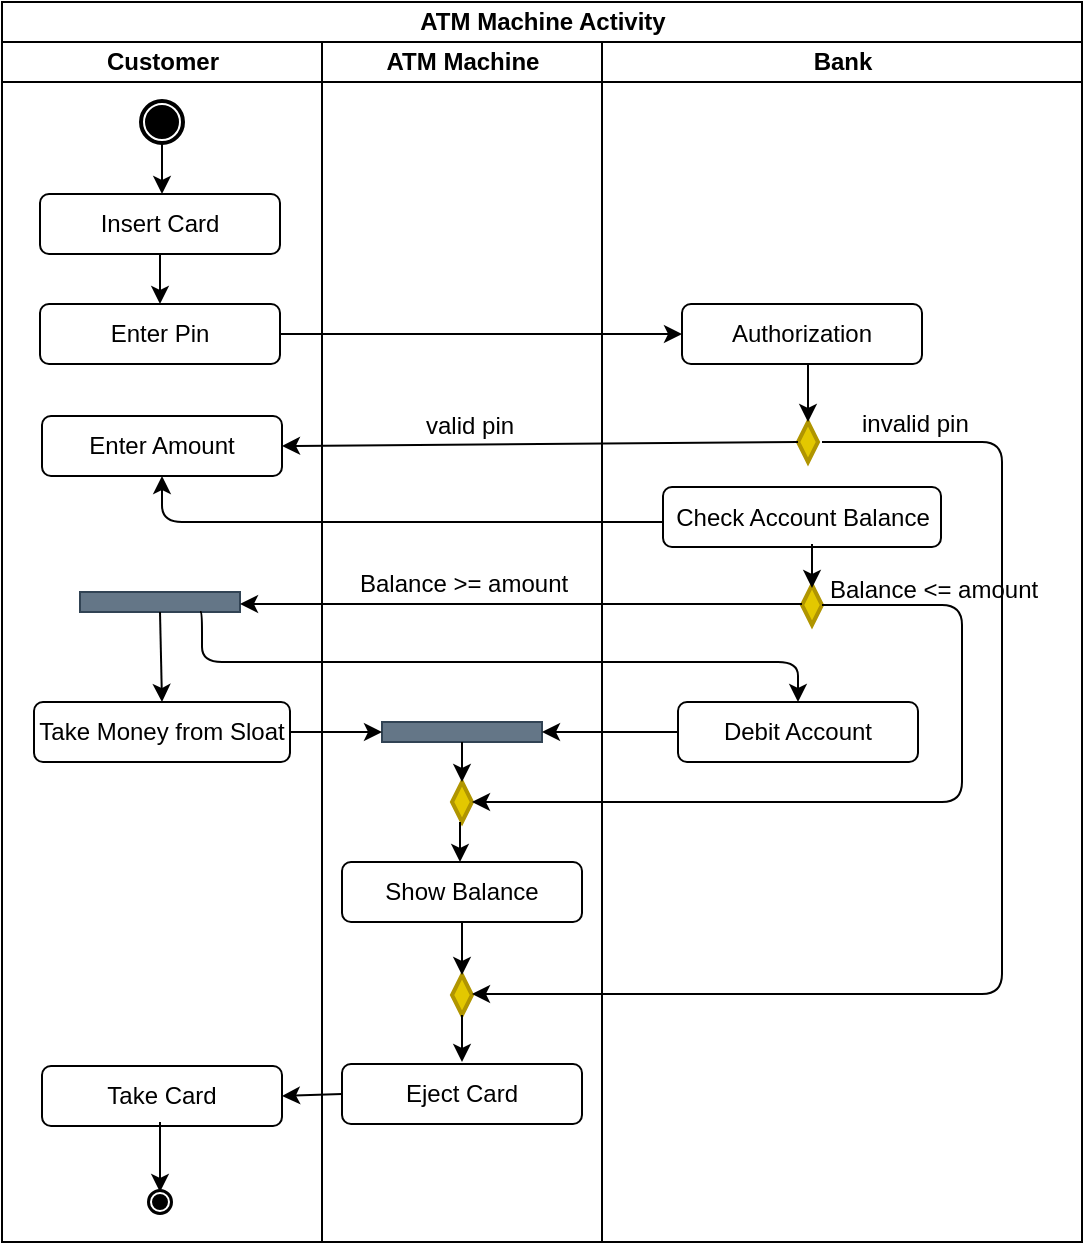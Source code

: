 <mxfile version="10.7.7" type="device"><diagram id="L1EE2OmpmfmaCpyO_oiy" name="Page-1"><mxGraphModel dx="918" dy="546" grid="1" gridSize="10" guides="1" tooltips="1" connect="1" arrows="1" fold="1" page="1" pageScale="1" pageWidth="850" pageHeight="1100" math="0" shadow="0"><root><mxCell id="0"/><mxCell id="1" parent="0"/><mxCell id="OGLMGPKsRZ4vUv2AqLxf-1" value="ATM Machine Activity" style="swimlane;html=1;childLayout=stackLayout;resizeParent=1;resizeParentMax=0;startSize=20;" vertex="1" parent="1"><mxGeometry x="20" y="20" width="540" height="620" as="geometry"/></mxCell><mxCell id="OGLMGPKsRZ4vUv2AqLxf-2" value="Customer" style="swimlane;html=1;startSize=20;" vertex="1" parent="OGLMGPKsRZ4vUv2AqLxf-1"><mxGeometry y="20" width="160" height="600" as="geometry"><mxRectangle y="20" width="70" height="460" as="alternateBounds"/></mxGeometry></mxCell><mxCell id="OGLMGPKsRZ4vUv2AqLxf-13" value="" style="shape=mxgraph.bpmn.shape;html=1;verticalLabelPosition=bottom;labelBackgroundColor=#ffffff;verticalAlign=top;align=center;perimeter=ellipsePerimeter;outlineConnect=0;outline=end;symbol=terminate;" vertex="1" parent="OGLMGPKsRZ4vUv2AqLxf-2"><mxGeometry x="70" y="30" width="20" height="20" as="geometry"/></mxCell><mxCell id="OGLMGPKsRZ4vUv2AqLxf-14" value="" style="endArrow=classic;html=1;entryX=0.5;entryY=0;entryDx=0;entryDy=0;exitX=0.5;exitY=1;exitDx=0;exitDy=0;" edge="1" parent="OGLMGPKsRZ4vUv2AqLxf-2" source="OGLMGPKsRZ4vUv2AqLxf-13"><mxGeometry width="50" height="50" relative="1" as="geometry"><mxPoint x="73" y="50" as="sourcePoint"/><mxPoint x="80" y="76" as="targetPoint"/></mxGeometry></mxCell><mxCell id="OGLMGPKsRZ4vUv2AqLxf-19" value="Insert Card" style="rounded=1;whiteSpace=wrap;html=1;" vertex="1" parent="OGLMGPKsRZ4vUv2AqLxf-2"><mxGeometry x="19" y="76" width="120" height="30" as="geometry"/></mxCell><mxCell id="OGLMGPKsRZ4vUv2AqLxf-20" value="Enter Pin" style="rounded=1;whiteSpace=wrap;html=1;" vertex="1" parent="OGLMGPKsRZ4vUv2AqLxf-2"><mxGeometry x="19" y="131" width="120" height="30" as="geometry"/></mxCell><mxCell id="OGLMGPKsRZ4vUv2AqLxf-27" value="Enter Amount" style="rounded=1;whiteSpace=wrap;html=1;" vertex="1" parent="OGLMGPKsRZ4vUv2AqLxf-2"><mxGeometry x="20" y="187" width="120" height="30" as="geometry"/></mxCell><mxCell id="OGLMGPKsRZ4vUv2AqLxf-25" value="" style="endArrow=classic;html=1;exitX=0.5;exitY=1;exitDx=0;exitDy=0;" edge="1" parent="OGLMGPKsRZ4vUv2AqLxf-2" source="OGLMGPKsRZ4vUv2AqLxf-19"><mxGeometry width="50" height="50" relative="1" as="geometry"><mxPoint x="70" y="106" as="sourcePoint"/><mxPoint x="79" y="131" as="targetPoint"/></mxGeometry></mxCell><mxCell id="OGLMGPKsRZ4vUv2AqLxf-31" value="Take Money from Sloat" style="rounded=1;whiteSpace=wrap;html=1;" vertex="1" parent="OGLMGPKsRZ4vUv2AqLxf-2"><mxGeometry x="16" y="330" width="128" height="30" as="geometry"/></mxCell><mxCell id="OGLMGPKsRZ4vUv2AqLxf-32" value="Take Card" style="rounded=1;whiteSpace=wrap;html=1;" vertex="1" parent="OGLMGPKsRZ4vUv2AqLxf-2"><mxGeometry x="20" y="512" width="120" height="30" as="geometry"/></mxCell><mxCell id="OGLMGPKsRZ4vUv2AqLxf-40" value="" style="rounded=0;whiteSpace=wrap;html=1;fillColor=#647687;strokeColor=#314354;fontColor=#ffffff;" vertex="1" parent="OGLMGPKsRZ4vUv2AqLxf-2"><mxGeometry x="39" y="275" width="80" height="10" as="geometry"/></mxCell><mxCell id="OGLMGPKsRZ4vUv2AqLxf-59" value="" style="edgeStyle=segmentEdgeStyle;endArrow=classic;html=1;entryX=0.5;entryY=1;entryDx=0;entryDy=0;" edge="1" parent="OGLMGPKsRZ4vUv2AqLxf-2" target="OGLMGPKsRZ4vUv2AqLxf-27"><mxGeometry width="50" height="50" relative="1" as="geometry"><mxPoint x="330" y="240" as="sourcePoint"/><mxPoint x="120" y="220" as="targetPoint"/><Array as="points"><mxPoint x="80" y="240"/></Array></mxGeometry></mxCell><mxCell id="OGLMGPKsRZ4vUv2AqLxf-70" value="" style="endArrow=classic;html=1;entryX=0.5;entryY=0;entryDx=0;entryDy=0;exitX=0.5;exitY=1;exitDx=0;exitDy=0;" edge="1" parent="OGLMGPKsRZ4vUv2AqLxf-2" source="OGLMGPKsRZ4vUv2AqLxf-40" target="OGLMGPKsRZ4vUv2AqLxf-31"><mxGeometry width="50" height="50" relative="1" as="geometry"><mxPoint x="74" y="290" as="sourcePoint"/><mxPoint x="74" y="330" as="targetPoint"/></mxGeometry></mxCell><mxCell id="OGLMGPKsRZ4vUv2AqLxf-74" value="" style="shape=mxgraph.bpmn.shape;html=1;verticalLabelPosition=bottom;labelBackgroundColor=#ffffff;verticalAlign=top;align=center;perimeter=ellipsePerimeter;outlineConnect=0;outline=end;symbol=terminate;" vertex="1" parent="OGLMGPKsRZ4vUv2AqLxf-2"><mxGeometry x="74" y="575" width="10" height="10" as="geometry"/></mxCell><mxCell id="OGLMGPKsRZ4vUv2AqLxf-3" value="ATM Machine" style="swimlane;html=1;startSize=20;" vertex="1" parent="OGLMGPKsRZ4vUv2AqLxf-1"><mxGeometry x="160" y="20" width="140" height="600" as="geometry"/></mxCell><mxCell id="OGLMGPKsRZ4vUv2AqLxf-34" value="Show Balance" style="rounded=1;whiteSpace=wrap;html=1;" vertex="1" parent="OGLMGPKsRZ4vUv2AqLxf-3"><mxGeometry x="10" y="410" width="120" height="30" as="geometry"/></mxCell><mxCell id="OGLMGPKsRZ4vUv2AqLxf-35" value="Eject Card" style="rounded=1;whiteSpace=wrap;html=1;" vertex="1" parent="OGLMGPKsRZ4vUv2AqLxf-3"><mxGeometry x="10" y="511" width="120" height="30" as="geometry"/></mxCell><mxCell id="OGLMGPKsRZ4vUv2AqLxf-41" value="" style="rounded=0;whiteSpace=wrap;html=1;fillColor=#647687;strokeColor=#314354;fontColor=#ffffff;" vertex="1" parent="OGLMGPKsRZ4vUv2AqLxf-3"><mxGeometry x="30" y="340" width="80" height="10" as="geometry"/></mxCell><mxCell id="OGLMGPKsRZ4vUv2AqLxf-42" value="" style="strokeWidth=2;html=1;shape=mxgraph.flowchart.decision;whiteSpace=wrap;fillColor=#e3c800;strokeColor=#B09500;fontColor=#ffffff;" vertex="1" parent="OGLMGPKsRZ4vUv2AqLxf-3"><mxGeometry x="65" y="466.5" width="10" height="20" as="geometry"/></mxCell><mxCell id="OGLMGPKsRZ4vUv2AqLxf-52" value="" style="endArrow=classic;html=1;entryX=0.5;entryY=0;entryDx=0;entryDy=0;entryPerimeter=0;exitX=0.5;exitY=1;exitDx=0;exitDy=0;" edge="1" parent="OGLMGPKsRZ4vUv2AqLxf-3" source="OGLMGPKsRZ4vUv2AqLxf-34" target="OGLMGPKsRZ4vUv2AqLxf-42"><mxGeometry width="50" height="50" relative="1" as="geometry"><mxPoint x="255" y="261" as="sourcePoint"/><mxPoint x="255" y="283" as="targetPoint"/></mxGeometry></mxCell><mxCell id="OGLMGPKsRZ4vUv2AqLxf-66" value="" style="strokeWidth=2;html=1;shape=mxgraph.flowchart.decision;whiteSpace=wrap;fillColor=#e3c800;strokeColor=#B09500;fontColor=#ffffff;" vertex="1" parent="OGLMGPKsRZ4vUv2AqLxf-3"><mxGeometry x="65" y="370" width="10" height="20" as="geometry"/></mxCell><mxCell id="OGLMGPKsRZ4vUv2AqLxf-4" value="Bank" style="swimlane;html=1;startSize=20;" vertex="1" parent="OGLMGPKsRZ4vUv2AqLxf-1"><mxGeometry x="300" y="20" width="240" height="600" as="geometry"><mxRectangle x="240" y="20" width="70" height="460" as="alternateBounds"/></mxGeometry></mxCell><mxCell id="OGLMGPKsRZ4vUv2AqLxf-29" value="Authorization" style="rounded=1;whiteSpace=wrap;html=1;" vertex="1" parent="OGLMGPKsRZ4vUv2AqLxf-4"><mxGeometry x="40" y="131" width="120" height="30" as="geometry"/></mxCell><mxCell id="OGLMGPKsRZ4vUv2AqLxf-36" value="Check Account Balance" style="rounded=1;whiteSpace=wrap;html=1;" vertex="1" parent="OGLMGPKsRZ4vUv2AqLxf-4"><mxGeometry x="30.5" y="222.5" width="139" height="30" as="geometry"/></mxCell><mxCell id="OGLMGPKsRZ4vUv2AqLxf-37" value="Debit Account" style="rounded=1;whiteSpace=wrap;html=1;" vertex="1" parent="OGLMGPKsRZ4vUv2AqLxf-4"><mxGeometry x="38" y="330" width="120" height="30" as="geometry"/></mxCell><mxCell id="OGLMGPKsRZ4vUv2AqLxf-43" value="" style="strokeWidth=2;html=1;shape=mxgraph.flowchart.decision;whiteSpace=wrap;fillColor=#e3c800;strokeColor=#B09500;fontColor=#ffffff;" vertex="1" parent="OGLMGPKsRZ4vUv2AqLxf-4"><mxGeometry x="98" y="190" width="10" height="20" as="geometry"/></mxCell><mxCell id="OGLMGPKsRZ4vUv2AqLxf-44" value="" style="strokeWidth=2;html=1;shape=mxgraph.flowchart.decision;whiteSpace=wrap;fillColor=#e3c800;strokeColor=#B09500;fontColor=#ffffff;" vertex="1" parent="OGLMGPKsRZ4vUv2AqLxf-4"><mxGeometry x="100" y="271.5" width="10" height="20" as="geometry"/></mxCell><mxCell id="OGLMGPKsRZ4vUv2AqLxf-46" value="" style="endArrow=classic;html=1;entryX=0.5;entryY=0;entryDx=0;entryDy=0;entryPerimeter=0;" edge="1" parent="OGLMGPKsRZ4vUv2AqLxf-4" target="OGLMGPKsRZ4vUv2AqLxf-43"><mxGeometry width="50" height="50" relative="1" as="geometry"><mxPoint x="103" y="161" as="sourcePoint"/><mxPoint x="100" y="180" as="targetPoint"/></mxGeometry></mxCell><mxCell id="OGLMGPKsRZ4vUv2AqLxf-58" value="" style="edgeStyle=segmentEdgeStyle;endArrow=classic;html=1;" edge="1" parent="OGLMGPKsRZ4vUv2AqLxf-4"><mxGeometry width="50" height="50" relative="1" as="geometry"><mxPoint x="110" y="200" as="sourcePoint"/><mxPoint x="-65" y="476" as="targetPoint"/><Array as="points"><mxPoint x="200" y="200"/><mxPoint x="200" y="476"/></Array></mxGeometry></mxCell><mxCell id="OGLMGPKsRZ4vUv2AqLxf-77" value="invalid pin&lt;br&gt;" style="text;html=1;resizable=0;points=[];autosize=1;align=left;verticalAlign=top;spacingTop=-4;" vertex="1" parent="OGLMGPKsRZ4vUv2AqLxf-4"><mxGeometry x="128" y="181" width="70" height="20" as="geometry"/></mxCell><mxCell id="OGLMGPKsRZ4vUv2AqLxf-30" value="" style="endArrow=classic;html=1;entryX=0;entryY=0.5;entryDx=0;entryDy=0;exitX=1;exitY=0.5;exitDx=0;exitDy=0;" edge="1" parent="OGLMGPKsRZ4vUv2AqLxf-1" source="OGLMGPKsRZ4vUv2AqLxf-20" target="OGLMGPKsRZ4vUv2AqLxf-29"><mxGeometry width="50" height="50" relative="1" as="geometry"><mxPoint x="190" y="200" as="sourcePoint"/><mxPoint x="240" y="150" as="targetPoint"/></mxGeometry></mxCell><mxCell id="OGLMGPKsRZ4vUv2AqLxf-51" value="" style="endArrow=classic;html=1;entryX=1;entryY=0.5;entryDx=0;entryDy=0;exitX=0;exitY=0.5;exitDx=0;exitDy=0;exitPerimeter=0;" edge="1" parent="OGLMGPKsRZ4vUv2AqLxf-1" source="OGLMGPKsRZ4vUv2AqLxf-43" target="OGLMGPKsRZ4vUv2AqLxf-27"><mxGeometry width="50" height="50" relative="1" as="geometry"><mxPoint x="220" y="270" as="sourcePoint"/><mxPoint x="270" y="220" as="targetPoint"/></mxGeometry></mxCell><mxCell id="OGLMGPKsRZ4vUv2AqLxf-63" value="" style="endArrow=classic;html=1;entryX=1;entryY=0.25;entryDx=0;entryDy=0;" edge="1" parent="OGLMGPKsRZ4vUv2AqLxf-1"><mxGeometry width="50" height="50" relative="1" as="geometry"><mxPoint x="400" y="301" as="sourcePoint"/><mxPoint x="119" y="301" as="targetPoint"/></mxGeometry></mxCell><mxCell id="OGLMGPKsRZ4vUv2AqLxf-64" value="" style="endArrow=classic;html=1;entryX=0;entryY=0.5;entryDx=0;entryDy=0;exitX=1;exitY=0.5;exitDx=0;exitDy=0;" edge="1" parent="OGLMGPKsRZ4vUv2AqLxf-1" source="OGLMGPKsRZ4vUv2AqLxf-31" target="OGLMGPKsRZ4vUv2AqLxf-41"><mxGeometry width="50" height="50" relative="1" as="geometry"><mxPoint x="149" y="360" as="sourcePoint"/><mxPoint x="350" y="176" as="targetPoint"/></mxGeometry></mxCell><mxCell id="OGLMGPKsRZ4vUv2AqLxf-65" value="" style="endArrow=classic;html=1;entryX=1;entryY=0.5;entryDx=0;entryDy=0;exitX=0;exitY=0.5;exitDx=0;exitDy=0;" edge="1" parent="OGLMGPKsRZ4vUv2AqLxf-1" source="OGLMGPKsRZ4vUv2AqLxf-37" target="OGLMGPKsRZ4vUv2AqLxf-41"><mxGeometry width="50" height="50" relative="1" as="geometry"><mxPoint x="410" y="311" as="sourcePoint"/><mxPoint x="129" y="311" as="targetPoint"/></mxGeometry></mxCell><mxCell id="OGLMGPKsRZ4vUv2AqLxf-69" value="" style="edgeStyle=segmentEdgeStyle;endArrow=classic;html=1;entryX=1;entryY=0.5;entryDx=0;entryDy=0;entryPerimeter=0;exitX=1;exitY=0.5;exitDx=0;exitDy=0;exitPerimeter=0;" edge="1" parent="OGLMGPKsRZ4vUv2AqLxf-1" source="OGLMGPKsRZ4vUv2AqLxf-44" target="OGLMGPKsRZ4vUv2AqLxf-66"><mxGeometry width="50" height="50" relative="1" as="geometry"><mxPoint x="420" y="230" as="sourcePoint"/><mxPoint x="245" y="506" as="targetPoint"/><Array as="points"><mxPoint x="480" y="302"/><mxPoint x="480" y="400"/></Array></mxGeometry></mxCell><mxCell id="OGLMGPKsRZ4vUv2AqLxf-71" value="" style="edgeStyle=segmentEdgeStyle;endArrow=classic;html=1;entryX=0.5;entryY=0;entryDx=0;entryDy=0;exitX=0.75;exitY=1;exitDx=0;exitDy=0;" edge="1" parent="OGLMGPKsRZ4vUv2AqLxf-1" source="OGLMGPKsRZ4vUv2AqLxf-40" target="OGLMGPKsRZ4vUv2AqLxf-37"><mxGeometry width="50" height="50" relative="1" as="geometry"><mxPoint x="100" y="310" as="sourcePoint"/><mxPoint x="110" y="330" as="targetPoint"/><Array as="points"><mxPoint x="100" y="305"/><mxPoint x="100" y="330"/><mxPoint x="398" y="330"/></Array></mxGeometry></mxCell><mxCell id="OGLMGPKsRZ4vUv2AqLxf-72" value="" style="endArrow=classic;html=1;entryX=1;entryY=0.5;entryDx=0;entryDy=0;exitX=0;exitY=0.5;exitDx=0;exitDy=0;" edge="1" parent="OGLMGPKsRZ4vUv2AqLxf-1" source="OGLMGPKsRZ4vUv2AqLxf-35" target="OGLMGPKsRZ4vUv2AqLxf-32"><mxGeometry width="50" height="50" relative="1" as="geometry"><mxPoint x="348" y="375" as="sourcePoint"/><mxPoint x="280" y="375" as="targetPoint"/></mxGeometry></mxCell><mxCell id="OGLMGPKsRZ4vUv2AqLxf-49" value="" style="endArrow=classic;html=1;entryX=0.5;entryY=0;entryDx=0;entryDy=0;entryPerimeter=0;" edge="1" parent="1"><mxGeometry width="50" height="50" relative="1" as="geometry"><mxPoint x="425" y="291" as="sourcePoint"/><mxPoint x="425" y="313" as="targetPoint"/></mxGeometry></mxCell><mxCell id="OGLMGPKsRZ4vUv2AqLxf-53" value="" style="endArrow=classic;html=1;exitX=0.5;exitY=1;exitDx=0;exitDy=0;exitPerimeter=0;" edge="1" parent="1" source="OGLMGPKsRZ4vUv2AqLxf-42"><mxGeometry width="50" height="50" relative="1" as="geometry"><mxPoint x="250" y="530" as="sourcePoint"/><mxPoint x="250" y="550" as="targetPoint"/></mxGeometry></mxCell><mxCell id="OGLMGPKsRZ4vUv2AqLxf-67" value="" style="endArrow=classic;html=1;exitX=0.5;exitY=1;exitDx=0;exitDy=0;" edge="1" parent="1" source="OGLMGPKsRZ4vUv2AqLxf-41"><mxGeometry width="50" height="50" relative="1" as="geometry"><mxPoint x="260" y="490" as="sourcePoint"/><mxPoint x="250" y="410" as="targetPoint"/></mxGeometry></mxCell><mxCell id="OGLMGPKsRZ4vUv2AqLxf-68" value="" style="endArrow=classic;html=1;entryX=0.5;entryY=0;entryDx=0;entryDy=0;" edge="1" parent="1"><mxGeometry width="50" height="50" relative="1" as="geometry"><mxPoint x="249" y="430" as="sourcePoint"/><mxPoint x="249" y="450" as="targetPoint"/></mxGeometry></mxCell><mxCell id="OGLMGPKsRZ4vUv2AqLxf-73" value="" style="endArrow=classic;html=1;entryX=0.5;entryY=0;entryDx=0;entryDy=0;" edge="1" parent="1" target="OGLMGPKsRZ4vUv2AqLxf-74"><mxGeometry width="50" height="50" relative="1" as="geometry"><mxPoint x="99" y="580" as="sourcePoint"/><mxPoint x="110" y="380" as="targetPoint"/></mxGeometry></mxCell><mxCell id="OGLMGPKsRZ4vUv2AqLxf-76" value="valid pin&lt;br&gt;" style="text;html=1;resizable=0;points=[];autosize=1;align=left;verticalAlign=top;spacingTop=-4;" vertex="1" parent="1"><mxGeometry x="230" y="222" width="60" height="20" as="geometry"/></mxCell><mxCell id="OGLMGPKsRZ4vUv2AqLxf-78" value="Balance &amp;gt;= amount&amp;nbsp;" style="text;html=1;resizable=0;points=[];autosize=1;align=left;verticalAlign=top;spacingTop=-4;" vertex="1" parent="1"><mxGeometry x="197" y="301" width="120" height="20" as="geometry"/></mxCell><mxCell id="OGLMGPKsRZ4vUv2AqLxf-81" value="Balance &amp;lt;= amount&amp;nbsp;" style="text;html=1;resizable=0;points=[];autosize=1;align=left;verticalAlign=top;spacingTop=-4;" vertex="1" parent="1"><mxGeometry x="432" y="304" width="120" height="20" as="geometry"/></mxCell></root></mxGraphModel></diagram></mxfile>
